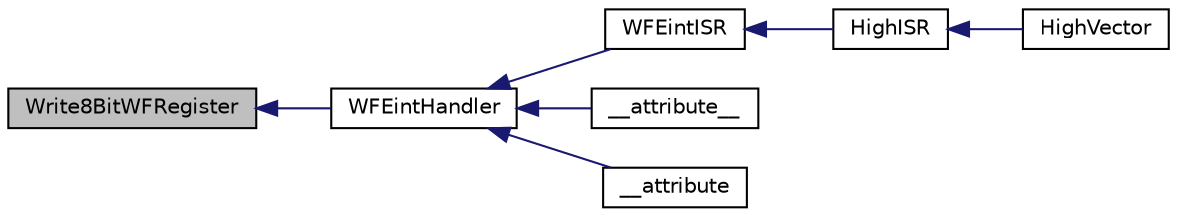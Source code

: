 digraph "Write8BitWFRegister"
{
  edge [fontname="Helvetica",fontsize="10",labelfontname="Helvetica",labelfontsize="10"];
  node [fontname="Helvetica",fontsize="10",shape=record];
  rankdir="LR";
  Node1 [label="Write8BitWFRegister",height=0.2,width=0.4,color="black", fillcolor="grey75", style="filled", fontcolor="black"];
  Node1 -> Node2 [dir="back",color="midnightblue",fontsize="10",style="solid",fontname="Helvetica"];
  Node2 [label="WFEintHandler",height=0.2,width=0.4,color="black", fillcolor="white", style="filled",URL="$_w_f_driver_com__24_g_8c.html#a595ec5f432cb300205eda02e2664d586"];
  Node2 -> Node3 [dir="back",color="midnightblue",fontsize="10",style="solid",fontname="Helvetica"];
  Node3 [label="WFEintISR",height=0.2,width=0.4,color="black", fillcolor="white", style="filled",URL="$_w_f___eint_8c.html#a541e6b43592a941c6760b049a840d01e"];
  Node3 -> Node4 [dir="back",color="midnightblue",fontsize="10",style="solid",fontname="Helvetica"];
  Node4 [label="HighISR",height=0.2,width=0.4,color="black", fillcolor="white", style="filled",URL="$_main_demo_8c.html#a0cf3aaf554f17a378336077fb2a86090"];
  Node4 -> Node5 [dir="back",color="midnightblue",fontsize="10",style="solid",fontname="Helvetica"];
  Node5 [label="HighVector",height=0.2,width=0.4,color="black", fillcolor="white", style="filled",URL="$_main_demo_8c.html#aee9a5d1d51d00c1aacca70bacea3837a"];
  Node2 -> Node6 [dir="back",color="midnightblue",fontsize="10",style="solid",fontname="Helvetica"];
  Node6 [label="__attribute__",height=0.2,width=0.4,color="black", fillcolor="white", style="filled",URL="$_w_f___eint_8c.html#a348b663f86a656f5ea991d496ff9b896"];
  Node2 -> Node7 [dir="back",color="midnightblue",fontsize="10",style="solid",fontname="Helvetica"];
  Node7 [label="__attribute",height=0.2,width=0.4,color="black", fillcolor="white", style="filled",URL="$_w_f___eint_8c.html#a8e2c52b3a2ea539296337b6213541e05"];
}

